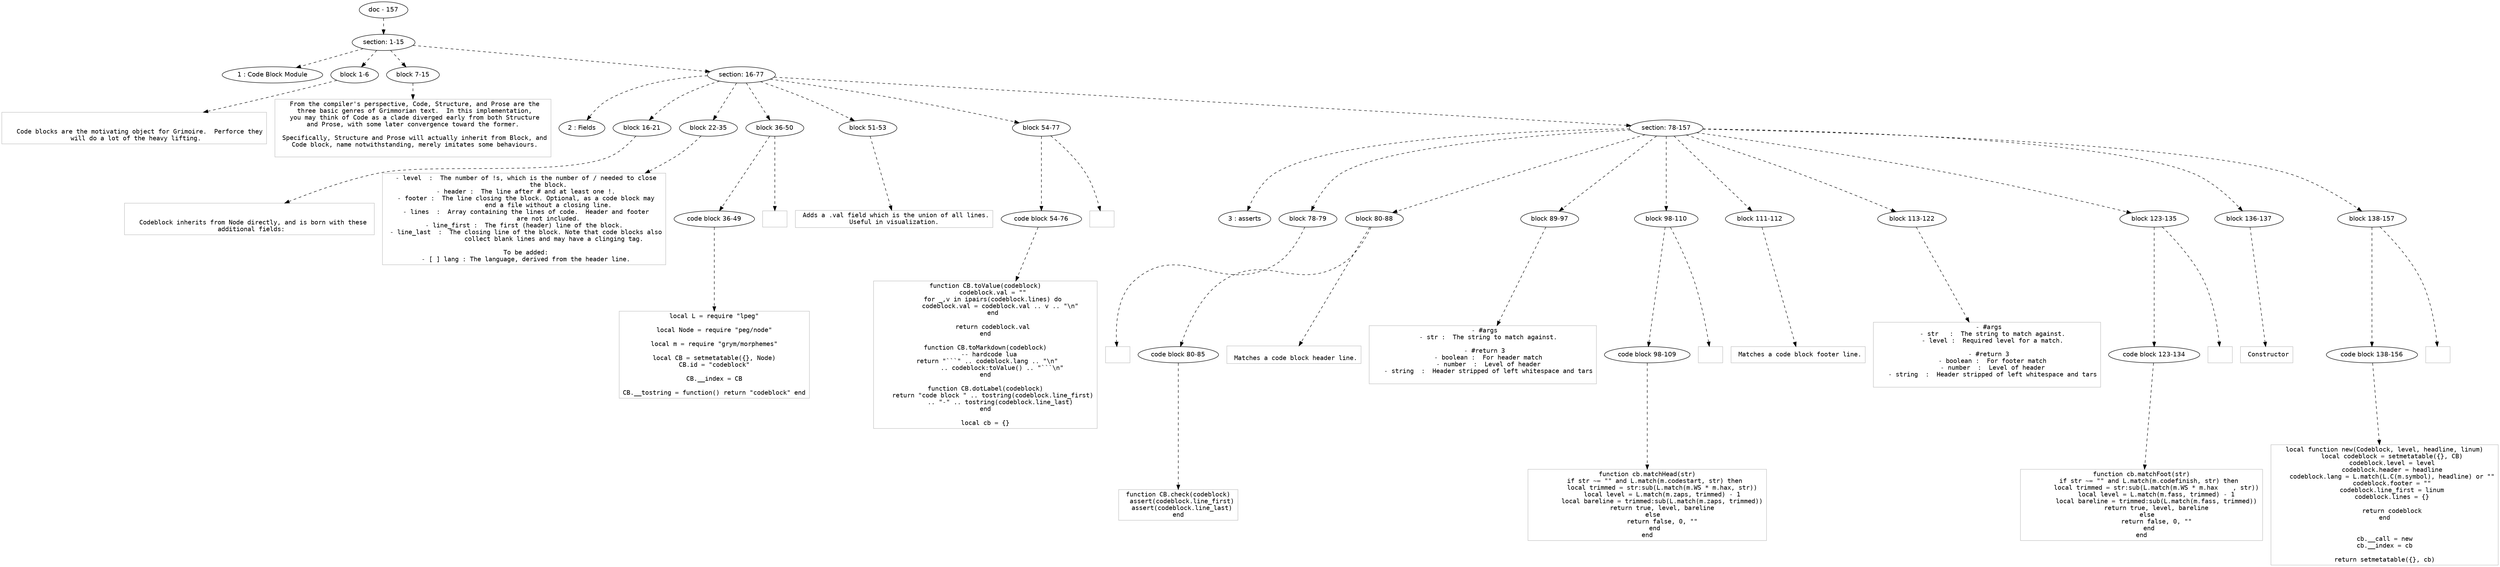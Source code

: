 digraph hierarchy {

node [fontname=Helvetica]
edge [style=dashed]

doc_0 [label="doc - 157"]


doc_0 -> { section_1}
{rank=same; section_1}

section_1 [label="section: 1-15"]


section_1 -> { header_2 block_3 block_4 section_5}
{rank=same; header_2 block_3 block_4 section_5}

header_2 [label="1 : Code Block Module"]

block_3 [label="block 1-6"]

block_4 [label="block 7-15"]

section_5 [label="section: 16-77"]


block_3 -> leaf_6
leaf_6  [color=Gray,shape=rectangle,fontname=Inconsolata,label="

   Code blocks are the motivating object for Grimoire.  Perforce they
 will do a lot of the heavy lifting.
"]
block_4 -> leaf_7
leaf_7  [color=Gray,shape=rectangle,fontname=Inconsolata,label=" From the compiler's perspective, Code, Structure, and Prose are the
 three basic genres of Grimmorian text.  In this implementation,
 you may think of Code as a clade diverged early from both Structure
 and Prose, with some later convergence toward the former. 
 
 Specifically, Structure and Prose will actually inherit from Block, and
 Code block, name notwithstanding, merely imitates some behaviours.
 
"]
section_5 -> { header_8 block_9 block_10 block_11 block_12 block_13 section_14}
{rank=same; header_8 block_9 block_10 block_11 block_12 block_13 section_14}

header_8 [label="2 : Fields"]

block_9 [label="block 16-21"]

block_10 [label="block 22-35"]

block_11 [label="block 36-50"]

block_12 [label="block 51-53"]

block_13 [label="block 54-77"]

section_14 [label="section: 78-157"]


block_9 -> leaf_15
leaf_15  [color=Gray,shape=rectangle,fontname=Inconsolata,label="

   Codeblock inherits from Node directly, and is born with these 
 additional fields:
"]
block_10 -> leaf_16
leaf_16  [color=Gray,shape=rectangle,fontname=Inconsolata,label=" - level  :  The number of !s, which is the number of / needed to close
             the block.
 - header :  The line after # and at least one !.
 - footer :  The line closing the block. Optional, as a code block may
             end a file without a closing line.
 - lines  :  Array containing the lines of code.  Header and footer
             are not included.
 - line_first :  The first (header) line of the block. 
 - line_last  :  The closing line of the block. Note that code blocks also
                 collect blank lines and may have a clinging tag. 
 
 To be added:
 - [ ] lang : The language, derived from the header line.
"]
block_11 -> { codeblock_17}
{rank=same; codeblock_17}

codeblock_17 [label="code block 36-49"]


codeblock_17 -> leaf_18
leaf_18  [color=Gray,shape=rectangle,fontname=Inconsolata,label="local L = require \"lpeg\"

local Node = require \"peg/node\"

local m = require \"grym/morphemes\"

local CB = setmetatable({}, Node)
CB.id = \"codeblock\"

CB.__index = CB

CB.__tostring = function() return \"codeblock\" end"]
block_11 -> leaf_19
leaf_19  [color=Gray,shape=rectangle,fontname=Inconsolata,label=""]
block_12 -> leaf_20
leaf_20  [color=Gray,shape=rectangle,fontname=Inconsolata,label=" Adds a .val field which is the union of all lines.
 Useful in visualization. 
"]
block_13 -> { codeblock_21}
{rank=same; codeblock_21}

codeblock_21 [label="code block 54-76"]


codeblock_21 -> leaf_22
leaf_22  [color=Gray,shape=rectangle,fontname=Inconsolata,label="function CB.toValue(codeblock)
    codeblock.val = \"\"
    for _,v in ipairs(codeblock.lines) do
        codeblock.val = codeblock.val .. v .. \"\\n\"
    end

    return codeblock.val
end

function CB.toMarkdown(codeblock)
  -- hardcode lua
  return \"```\" .. codeblock.lang .. \"\\n\" 
         .. codeblock:toValue() .. \"```\\n\"
end

function CB.dotLabel(codeblock)
    return \"code block \" .. tostring(codeblock.line_first)
        .. \"-\" .. tostring(codeblock.line_last)
end

local cb = {}"]
block_13 -> leaf_23
leaf_23  [color=Gray,shape=rectangle,fontname=Inconsolata,label=""]
section_14 -> { header_24 block_25 block_26 block_27 block_28 block_29 block_30 block_31 block_32 block_33}
{rank=same; header_24 block_25 block_26 block_27 block_28 block_29 block_30 block_31 block_32 block_33}

header_24 [label="3 : asserts"]

block_25 [label="block 78-79"]

block_26 [label="block 80-88"]

block_27 [label="block 89-97"]

block_28 [label="block 98-110"]

block_29 [label="block 111-112"]

block_30 [label="block 113-122"]

block_31 [label="block 123-135"]

block_32 [label="block 136-137"]

block_33 [label="block 138-157"]


block_25 -> leaf_34
leaf_34  [color=Gray,shape=rectangle,fontname=Inconsolata,label=""]
block_26 -> { codeblock_35}
{rank=same; codeblock_35}

codeblock_35 [label="code block 80-85"]


codeblock_35 -> leaf_36
leaf_36  [color=Gray,shape=rectangle,fontname=Inconsolata,label="function CB.check(codeblock)
  assert(codeblock.line_first)
  assert(codeblock.line_last)
end"]
block_26 -> leaf_37
leaf_37  [color=Gray,shape=rectangle,fontname=Inconsolata,label="
 Matches a code block header line.
"]
block_27 -> leaf_38
leaf_38  [color=Gray,shape=rectangle,fontname=Inconsolata,label=" - #args
   - str :  The string to match against.
 
 - #return 3
   - boolean :  For header match
   - number  :  Level of header
   - string  :  Header stripped of left whitespace and tars

"]
block_28 -> { codeblock_39}
{rank=same; codeblock_39}

codeblock_39 [label="code block 98-109"]


codeblock_39 -> leaf_40
leaf_40  [color=Gray,shape=rectangle,fontname=Inconsolata,label="function cb.matchHead(str)
    if str ~= \"\" and L.match(m.codestart, str) then
        local trimmed = str:sub(L.match(m.WS * m.hax, str))
        local level = L.match(m.zaps, trimmed) - 1
        local bareline = trimmed:sub(L.match(m.zaps, trimmed))
        return true, level, bareline
    else 
        return false, 0, \"\"
    end
end"]
block_28 -> leaf_41
leaf_41  [color=Gray,shape=rectangle,fontname=Inconsolata,label=""]
block_29 -> leaf_42
leaf_42  [color=Gray,shape=rectangle,fontname=Inconsolata,label=" Matches a code block footer line.
"]
block_30 -> leaf_43
leaf_43  [color=Gray,shape=rectangle,fontname=Inconsolata,label=" - #args
   - str   :  The string to match against.
   - level :  Required level for a match.
 
 - #return 3
   - boolean :  For footer match
   - number  :  Level of header
   - string  :  Header stripped of left whitespace and tars

"]
block_31 -> { codeblock_44}
{rank=same; codeblock_44}

codeblock_44 [label="code block 123-134"]


codeblock_44 -> leaf_45
leaf_45  [color=Gray,shape=rectangle,fontname=Inconsolata,label="function cb.matchFoot(str)
    if str ~= \"\" and L.match(m.codefinish, str) then
        local trimmed = str:sub(L.match(m.WS * m.hax    , str))
        local level = L.match(m.fass, trimmed) - 1
        local bareline = trimmed:sub(L.match(m.fass, trimmed))
        return true, level, bareline
    else 
        return false, 0, \"\"
    end
end"]
block_31 -> leaf_46
leaf_46  [color=Gray,shape=rectangle,fontname=Inconsolata,label=""]
block_32 -> leaf_47
leaf_47  [color=Gray,shape=rectangle,fontname=Inconsolata,label=" Constructor
"]
block_33 -> { codeblock_48}
{rank=same; codeblock_48}

codeblock_48 [label="code block 138-156"]


codeblock_48 -> leaf_49
leaf_49  [color=Gray,shape=rectangle,fontname=Inconsolata,label="local function new(Codeblock, level, headline, linum)
    local codeblock = setmetatable({}, CB)
    codeblock.level = level
    codeblock.header = headline
    codeblock.lang = L.match(L.C(m.symbol), headline) or \"\"
    codeblock.footer = \"\"
    codeblock.line_first = linum
    codeblock.lines = {}

    return codeblock
end


cb.__call = new
cb.__index = cb

return setmetatable({}, cb)"]
block_33 -> leaf_50
leaf_50  [color=Gray,shape=rectangle,fontname=Inconsolata,label=""]

}
